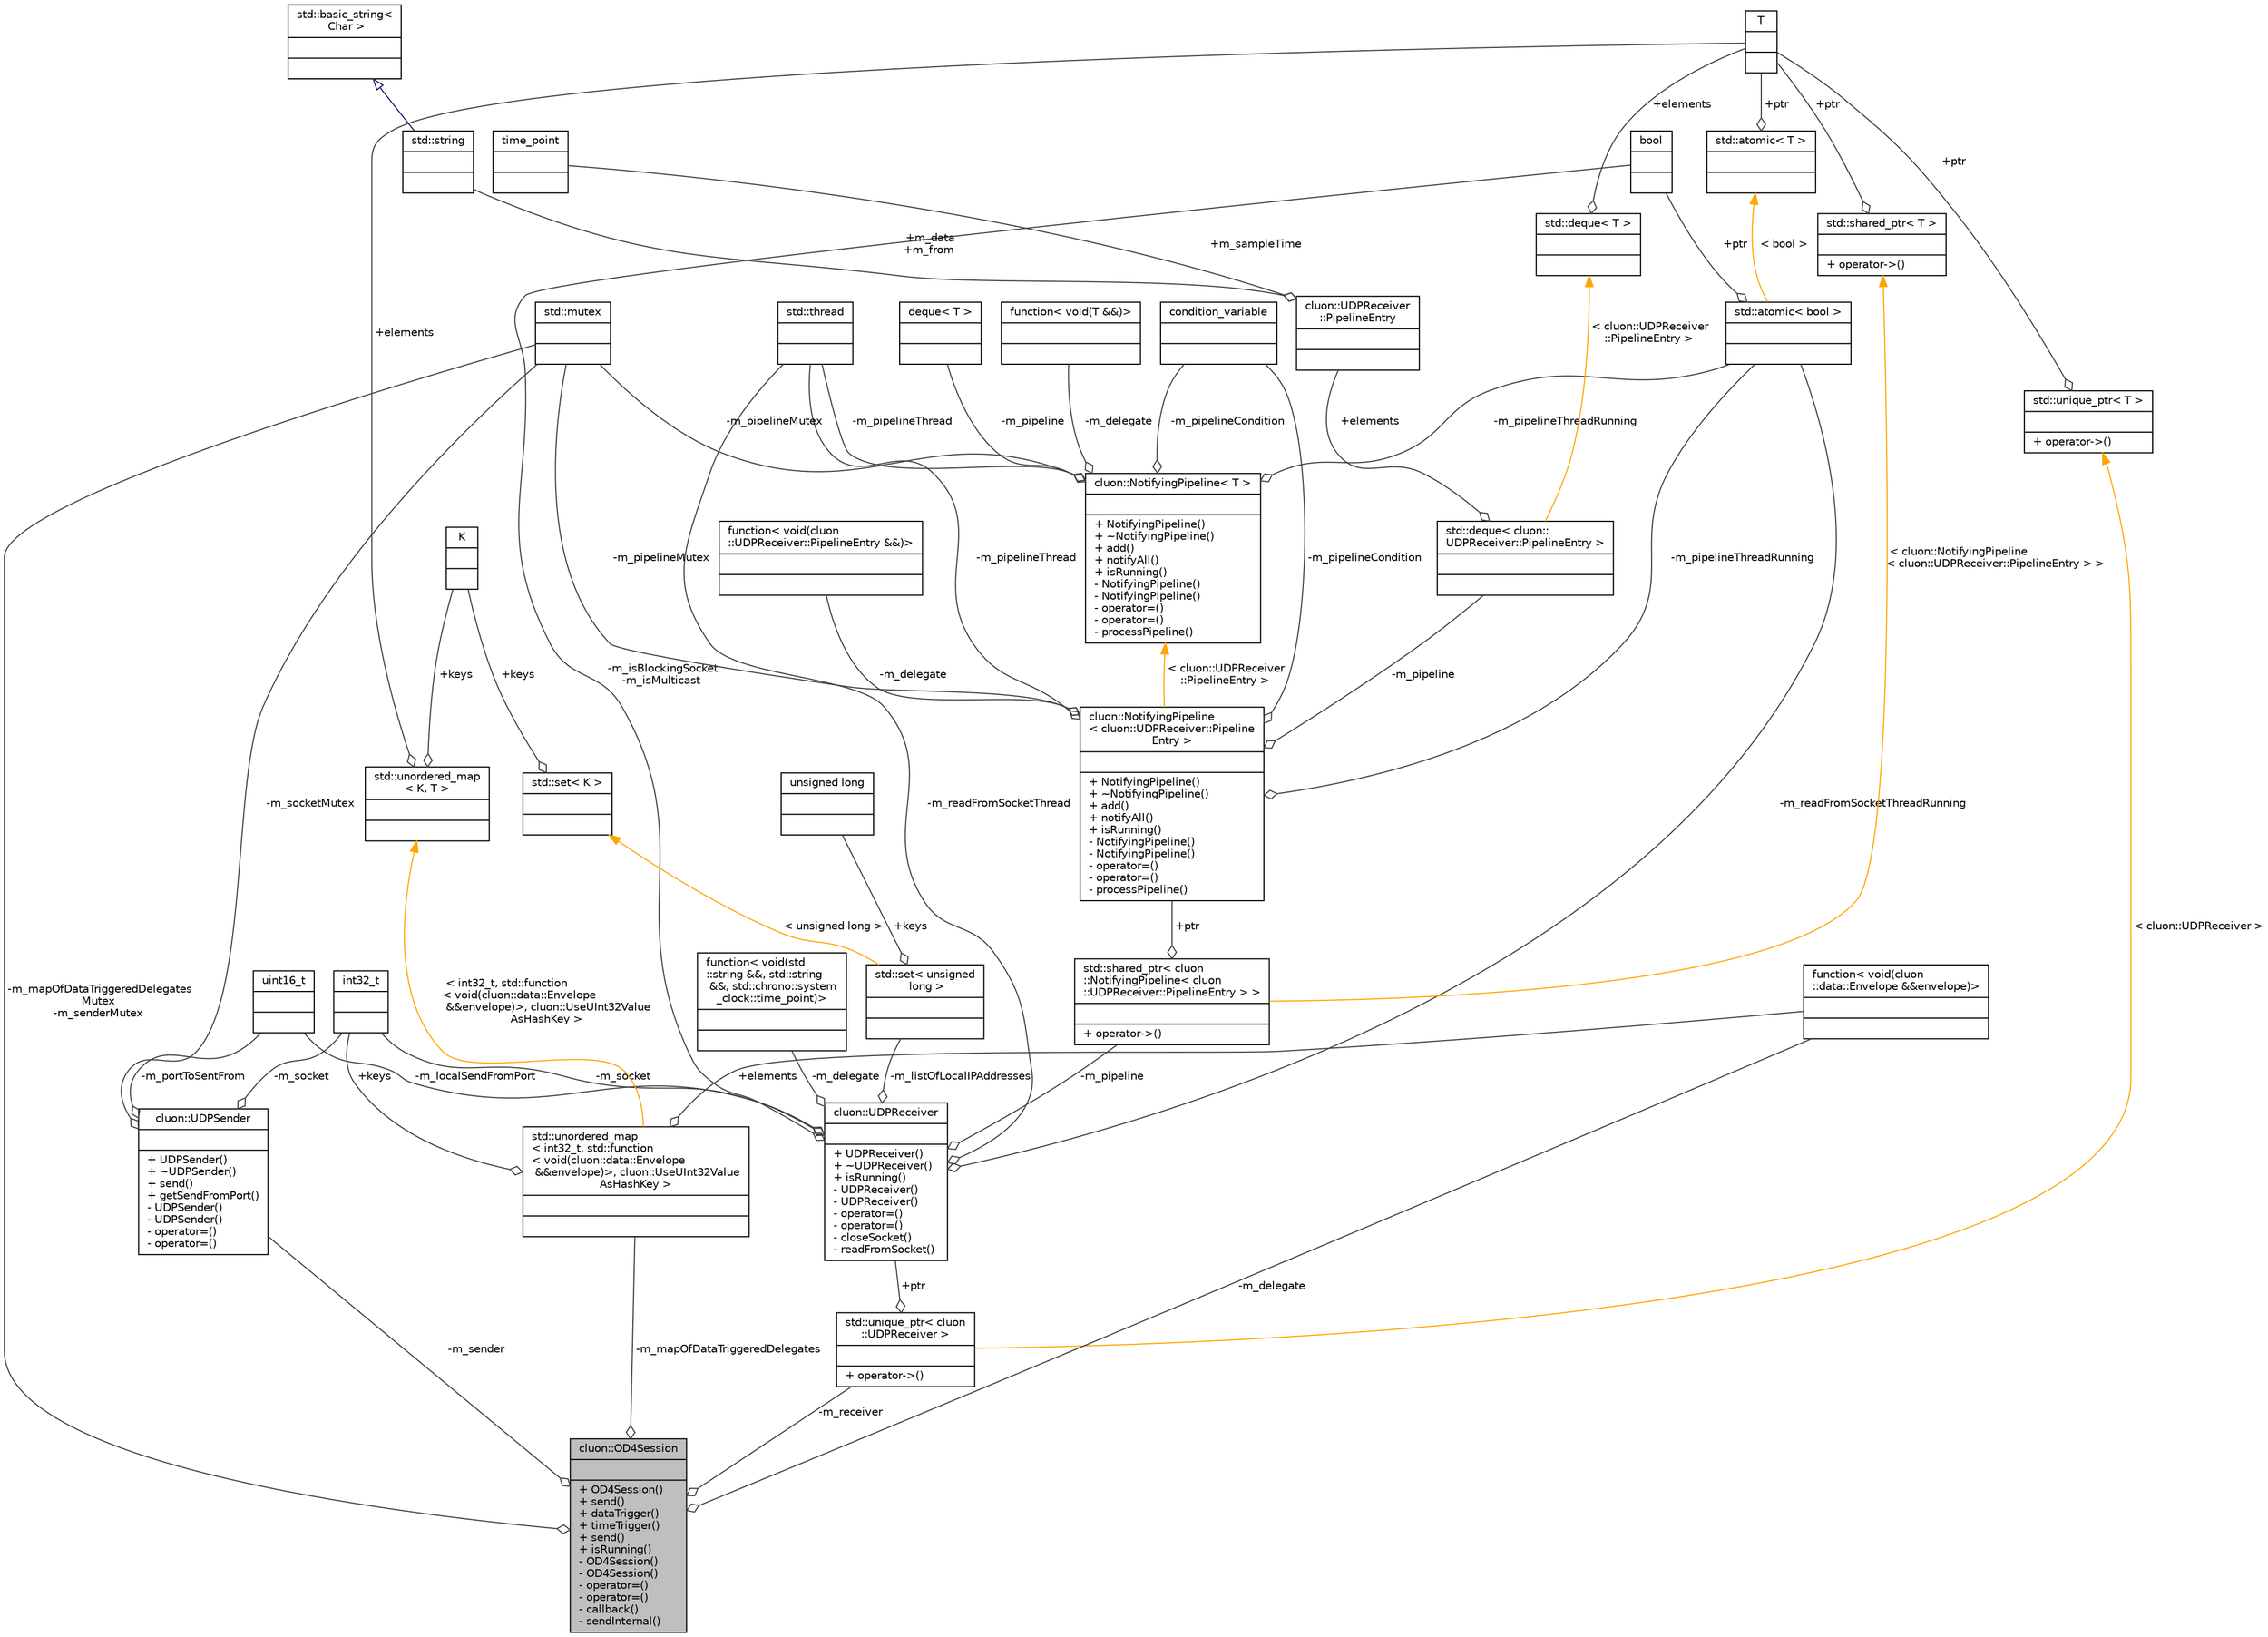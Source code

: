 digraph "cluon::OD4Session"
{
 // LATEX_PDF_SIZE
  edge [fontname="Helvetica",fontsize="10",labelfontname="Helvetica",labelfontsize="10"];
  node [fontname="Helvetica",fontsize="10",shape=record];
  Node1 [label="{cluon::OD4Session\n||+ OD4Session()\l+ send()\l+ dataTrigger()\l+ timeTrigger()\l+ send()\l+ isRunning()\l- OD4Session()\l- OD4Session()\l- operator=()\l- operator=()\l- callback()\l- sendInternal()\l}",height=0.2,width=0.4,color="black", fillcolor="grey75", style="filled", fontcolor="black",tooltip=" "];
  Node2 -> Node1 [color="grey25",fontsize="10",style="solid",label=" -m_receiver" ,arrowhead="odiamond",fontname="Helvetica"];
  Node2 [label="{std::unique_ptr\< cluon\l::UDPReceiver \>\n||+ operator-\>()\l}",height=0.2,width=0.4,color="black", fillcolor="white", style="filled",tooltip=" "];
  Node3 -> Node2 [color="grey25",fontsize="10",style="solid",label=" +ptr" ,arrowhead="odiamond",fontname="Helvetica"];
  Node3 [label="{cluon::UDPReceiver\n||+ UDPReceiver()\l+ ~UDPReceiver()\l+ isRunning()\l- UDPReceiver()\l- UDPReceiver()\l- operator=()\l- operator=()\l- closeSocket()\l- readFromSocket()\l}",height=0.2,width=0.4,color="black", fillcolor="white", style="filled",URL="$classcluon_1_1UDPReceiver.html",tooltip=" "];
  Node4 -> Node3 [color="grey25",fontsize="10",style="solid",label=" -m_socket" ,arrowhead="odiamond",fontname="Helvetica"];
  Node4 [label="{int32_t\n||}",height=0.2,width=0.4,color="black", fillcolor="white", style="filled",tooltip=" "];
  Node5 -> Node3 [color="grey25",fontsize="10",style="solid",label=" -m_isBlockingSocket\n-m_isMulticast" ,arrowhead="odiamond",fontname="Helvetica"];
  Node5 [label="{bool\n||}",height=0.2,width=0.4,color="black", fillcolor="white", style="filled",tooltip=" "];
  Node6 -> Node3 [color="grey25",fontsize="10",style="solid",label=" -m_listOfLocalIPAddresses" ,arrowhead="odiamond",fontname="Helvetica"];
  Node6 [label="{std::set\< unsigned\l long \>\n||}",height=0.2,width=0.4,color="black", fillcolor="white", style="filled",tooltip=" "];
  Node7 -> Node6 [color="grey25",fontsize="10",style="solid",label=" +keys" ,arrowhead="odiamond",fontname="Helvetica"];
  Node7 [label="{unsigned long\n||}",height=0.2,width=0.4,color="black", fillcolor="white", style="filled",tooltip=" "];
  Node8 -> Node6 [dir="back",color="orange",fontsize="10",style="solid",label=" \< unsigned long \>" ,fontname="Helvetica"];
  Node8 [label="{std::set\< K \>\n||}",height=0.2,width=0.4,color="black", fillcolor="white", style="filled",tooltip=" "];
  Node9 -> Node8 [color="grey25",fontsize="10",style="solid",label=" +keys" ,arrowhead="odiamond",fontname="Helvetica"];
  Node9 [label="{K\n||}",height=0.2,width=0.4,color="black", fillcolor="white", style="filled",tooltip=" "];
  Node10 -> Node3 [color="grey25",fontsize="10",style="solid",label=" -m_localSendFromPort" ,arrowhead="odiamond",fontname="Helvetica"];
  Node10 [label="{uint16_t\n||}",height=0.2,width=0.4,color="black", fillcolor="white", style="filled",tooltip=" "];
  Node11 -> Node3 [color="grey25",fontsize="10",style="solid",label=" -m_readFromSocketThreadRunning" ,arrowhead="odiamond",fontname="Helvetica"];
  Node11 [label="{std::atomic\< bool \>\n||}",height=0.2,width=0.4,color="black", fillcolor="white", style="filled",tooltip=" "];
  Node5 -> Node11 [color="grey25",fontsize="10",style="solid",label=" +ptr" ,arrowhead="odiamond",fontname="Helvetica"];
  Node12 -> Node11 [dir="back",color="orange",fontsize="10",style="solid",label=" \< bool \>" ,fontname="Helvetica"];
  Node12 [label="{std::atomic\< T \>\n||}",height=0.2,width=0.4,color="black", fillcolor="white", style="filled",tooltip=" "];
  Node13 -> Node12 [color="grey25",fontsize="10",style="solid",label=" +ptr" ,arrowhead="odiamond",fontname="Helvetica"];
  Node13 [label="{T\n||}",height=0.2,width=0.4,color="black", fillcolor="white", style="filled",tooltip=" "];
  Node14 -> Node3 [color="grey25",fontsize="10",style="solid",label=" -m_readFromSocketThread" ,arrowhead="odiamond",fontname="Helvetica"];
  Node14 [label="{std::thread\n||}",height=0.2,width=0.4,color="black", fillcolor="white", style="filled",tooltip=" "];
  Node15 -> Node3 [color="grey25",fontsize="10",style="solid",label=" -m_delegate" ,arrowhead="odiamond",fontname="Helvetica"];
  Node15 [label="{function\< void(std\l::string &&, std::string\l &&, std::chrono::system\l_clock::time_point)\>\n||}",height=0.2,width=0.4,color="black", fillcolor="white", style="filled",tooltip=" "];
  Node16 -> Node3 [color="grey25",fontsize="10",style="solid",label=" -m_pipeline" ,arrowhead="odiamond",fontname="Helvetica"];
  Node16 [label="{std::shared_ptr\< cluon\l::NotifyingPipeline\< cluon\l::UDPReceiver::PipelineEntry \> \>\n||+ operator-\>()\l}",height=0.2,width=0.4,color="black", fillcolor="white", style="filled",tooltip=" "];
  Node17 -> Node16 [color="grey25",fontsize="10",style="solid",label=" +ptr" ,arrowhead="odiamond",fontname="Helvetica"];
  Node17 [label="{cluon::NotifyingPipeline\l\< cluon::UDPReceiver::Pipeline\lEntry \>\n||+ NotifyingPipeline()\l+ ~NotifyingPipeline()\l+ add()\l+ notifyAll()\l+ isRunning()\l- NotifyingPipeline()\l- NotifyingPipeline()\l- operator=()\l- operator=()\l- processPipeline()\l}",height=0.2,width=0.4,color="black", fillcolor="white", style="filled",URL="$classcluon_1_1NotifyingPipeline.html",tooltip=" "];
  Node18 -> Node17 [color="grey25",fontsize="10",style="solid",label=" -m_delegate" ,arrowhead="odiamond",fontname="Helvetica"];
  Node18 [label="{function\< void(cluon\l::UDPReceiver::PipelineEntry &&)\>\n||}",height=0.2,width=0.4,color="black", fillcolor="white", style="filled",URL="$classstd_1_1function_3_01void_07cluon_1_1UDPReceiver_1_1PipelineEntry_01_6_6_08_4.html",tooltip=" "];
  Node11 -> Node17 [color="grey25",fontsize="10",style="solid",label=" -m_pipelineThreadRunning" ,arrowhead="odiamond",fontname="Helvetica"];
  Node14 -> Node17 [color="grey25",fontsize="10",style="solid",label=" -m_pipelineThread" ,arrowhead="odiamond",fontname="Helvetica"];
  Node19 -> Node17 [color="grey25",fontsize="10",style="solid",label=" -m_pipelineMutex" ,arrowhead="odiamond",fontname="Helvetica"];
  Node19 [label="{std::mutex\n||}",height=0.2,width=0.4,color="black", fillcolor="white", style="filled",tooltip=" "];
  Node20 -> Node17 [color="grey25",fontsize="10",style="solid",label=" -m_pipelineCondition" ,arrowhead="odiamond",fontname="Helvetica"];
  Node20 [label="{condition_variable\n||}",height=0.2,width=0.4,color="black", fillcolor="white", style="filled",tooltip=" "];
  Node21 -> Node17 [color="grey25",fontsize="10",style="solid",label=" -m_pipeline" ,arrowhead="odiamond",fontname="Helvetica"];
  Node21 [label="{std::deque\< cluon::\lUDPReceiver::PipelineEntry \>\n||}",height=0.2,width=0.4,color="black", fillcolor="white", style="filled",tooltip=" "];
  Node22 -> Node21 [color="grey25",fontsize="10",style="solid",label=" +elements" ,arrowhead="odiamond",fontname="Helvetica"];
  Node22 [label="{cluon::UDPReceiver\l::PipelineEntry\n||}",height=0.2,width=0.4,color="black", fillcolor="white", style="filled",URL="$classcluon_1_1UDPReceiver_1_1PipelineEntry.html",tooltip=" "];
  Node23 -> Node22 [color="grey25",fontsize="10",style="solid",label=" +m_data\n+m_from" ,arrowhead="odiamond",fontname="Helvetica"];
  Node23 [label="{std::string\n||}",height=0.2,width=0.4,color="black", fillcolor="white", style="filled",tooltip=" "];
  Node24 -> Node23 [dir="back",color="midnightblue",fontsize="10",style="solid",arrowtail="onormal",fontname="Helvetica"];
  Node24 [label="{std::basic_string\<\l Char \>\n||}",height=0.2,width=0.4,color="black", fillcolor="white", style="filled",tooltip=" "];
  Node25 -> Node22 [color="grey25",fontsize="10",style="solid",label=" +m_sampleTime" ,arrowhead="odiamond",fontname="Helvetica"];
  Node25 [label="{time_point\n||}",height=0.2,width=0.4,color="black", fillcolor="white", style="filled",tooltip=" "];
  Node26 -> Node21 [dir="back",color="orange",fontsize="10",style="solid",label=" \< cluon::UDPReceiver\l::PipelineEntry \>" ,fontname="Helvetica"];
  Node26 [label="{std::deque\< T \>\n||}",height=0.2,width=0.4,color="black", fillcolor="white", style="filled",tooltip=" "];
  Node13 -> Node26 [color="grey25",fontsize="10",style="solid",label=" +elements" ,arrowhead="odiamond",fontname="Helvetica"];
  Node27 -> Node17 [dir="back",color="orange",fontsize="10",style="solid",label=" \< cluon::UDPReceiver\l::PipelineEntry \>" ,fontname="Helvetica"];
  Node27 [label="{cluon::NotifyingPipeline\< T \>\n||+ NotifyingPipeline()\l+ ~NotifyingPipeline()\l+ add()\l+ notifyAll()\l+ isRunning()\l- NotifyingPipeline()\l- NotifyingPipeline()\l- operator=()\l- operator=()\l- processPipeline()\l}",height=0.2,width=0.4,color="black", fillcolor="white", style="filled",URL="$classcluon_1_1NotifyingPipeline.html",tooltip=" "];
  Node28 -> Node27 [color="grey25",fontsize="10",style="solid",label=" -m_delegate" ,arrowhead="odiamond",fontname="Helvetica"];
  Node28 [label="{function\< void(T &&)\>\n||}",height=0.2,width=0.4,color="black", fillcolor="white", style="filled",tooltip=" "];
  Node11 -> Node27 [color="grey25",fontsize="10",style="solid",label=" -m_pipelineThreadRunning" ,arrowhead="odiamond",fontname="Helvetica"];
  Node14 -> Node27 [color="grey25",fontsize="10",style="solid",label=" -m_pipelineThread" ,arrowhead="odiamond",fontname="Helvetica"];
  Node19 -> Node27 [color="grey25",fontsize="10",style="solid",label=" -m_pipelineMutex" ,arrowhead="odiamond",fontname="Helvetica"];
  Node20 -> Node27 [color="grey25",fontsize="10",style="solid",label=" -m_pipelineCondition" ,arrowhead="odiamond",fontname="Helvetica"];
  Node29 -> Node27 [color="grey25",fontsize="10",style="solid",label=" -m_pipeline" ,arrowhead="odiamond",fontname="Helvetica"];
  Node29 [label="{deque\< T \>\n||}",height=0.2,width=0.4,color="black", fillcolor="white", style="filled",tooltip=" "];
  Node30 -> Node16 [dir="back",color="orange",fontsize="10",style="solid",label=" \< cluon::NotifyingPipeline\l\< cluon::UDPReceiver::PipelineEntry \> \>" ,fontname="Helvetica"];
  Node30 [label="{std::shared_ptr\< T \>\n||+ operator-\>()\l}",height=0.2,width=0.4,color="black", fillcolor="white", style="filled",tooltip=" "];
  Node13 -> Node30 [color="grey25",fontsize="10",style="solid",label=" +ptr" ,arrowhead="odiamond",fontname="Helvetica"];
  Node31 -> Node2 [dir="back",color="orange",fontsize="10",style="solid",label=" \< cluon::UDPReceiver \>" ,fontname="Helvetica"];
  Node31 [label="{std::unique_ptr\< T \>\n||+ operator-\>()\l}",height=0.2,width=0.4,color="black", fillcolor="white", style="filled",tooltip=" "];
  Node13 -> Node31 [color="grey25",fontsize="10",style="solid",label=" +ptr" ,arrowhead="odiamond",fontname="Helvetica"];
  Node32 -> Node1 [color="grey25",fontsize="10",style="solid",label=" -m_sender" ,arrowhead="odiamond",fontname="Helvetica"];
  Node32 [label="{cluon::UDPSender\n||+ UDPSender()\l+ ~UDPSender()\l+ send()\l+ getSendFromPort()\l- UDPSender()\l- UDPSender()\l- operator=()\l- operator=()\l}",height=0.2,width=0.4,color="black", fillcolor="white", style="filled",URL="$classcluon_1_1UDPSender.html",tooltip=" "];
  Node19 -> Node32 [color="grey25",fontsize="10",style="solid",label=" -m_socketMutex" ,arrowhead="odiamond",fontname="Helvetica"];
  Node4 -> Node32 [color="grey25",fontsize="10",style="solid",label=" -m_socket" ,arrowhead="odiamond",fontname="Helvetica"];
  Node10 -> Node32 [color="grey25",fontsize="10",style="solid",label=" -m_portToSentFrom" ,arrowhead="odiamond",fontname="Helvetica"];
  Node19 -> Node1 [color="grey25",fontsize="10",style="solid",label=" -m_mapOfDataTriggeredDelegates\lMutex\n-m_senderMutex" ,arrowhead="odiamond",fontname="Helvetica"];
  Node33 -> Node1 [color="grey25",fontsize="10",style="solid",label=" -m_delegate" ,arrowhead="odiamond",fontname="Helvetica"];
  Node33 [label="{function\< void(cluon\l::data::Envelope &&envelope)\>\n||}",height=0.2,width=0.4,color="black", fillcolor="white", style="filled",tooltip=" "];
  Node34 -> Node1 [color="grey25",fontsize="10",style="solid",label=" -m_mapOfDataTriggeredDelegates" ,arrowhead="odiamond",fontname="Helvetica"];
  Node34 [label="{std::unordered_map\l\< int32_t, std::function\l\< void(cluon::data::Envelope\l &&envelope)\>, cluon::UseUInt32Value\lAsHashKey \>\n||}",height=0.2,width=0.4,color="black", fillcolor="white", style="filled",tooltip=" "];
  Node4 -> Node34 [color="grey25",fontsize="10",style="solid",label=" +keys" ,arrowhead="odiamond",fontname="Helvetica"];
  Node33 -> Node34 [color="grey25",fontsize="10",style="solid",label=" +elements" ,arrowhead="odiamond",fontname="Helvetica"];
  Node35 -> Node34 [dir="back",color="orange",fontsize="10",style="solid",label=" \< int32_t, std::function\l\< void(cluon::data::Envelope\l &&envelope)\>, cluon::UseUInt32Value\lAsHashKey \>" ,fontname="Helvetica"];
  Node35 [label="{std::unordered_map\l\< K, T \>\n||}",height=0.2,width=0.4,color="black", fillcolor="white", style="filled",tooltip=" "];
  Node9 -> Node35 [color="grey25",fontsize="10",style="solid",label=" +keys" ,arrowhead="odiamond",fontname="Helvetica"];
  Node13 -> Node35 [color="grey25",fontsize="10",style="solid",label=" +elements" ,arrowhead="odiamond",fontname="Helvetica"];
}
